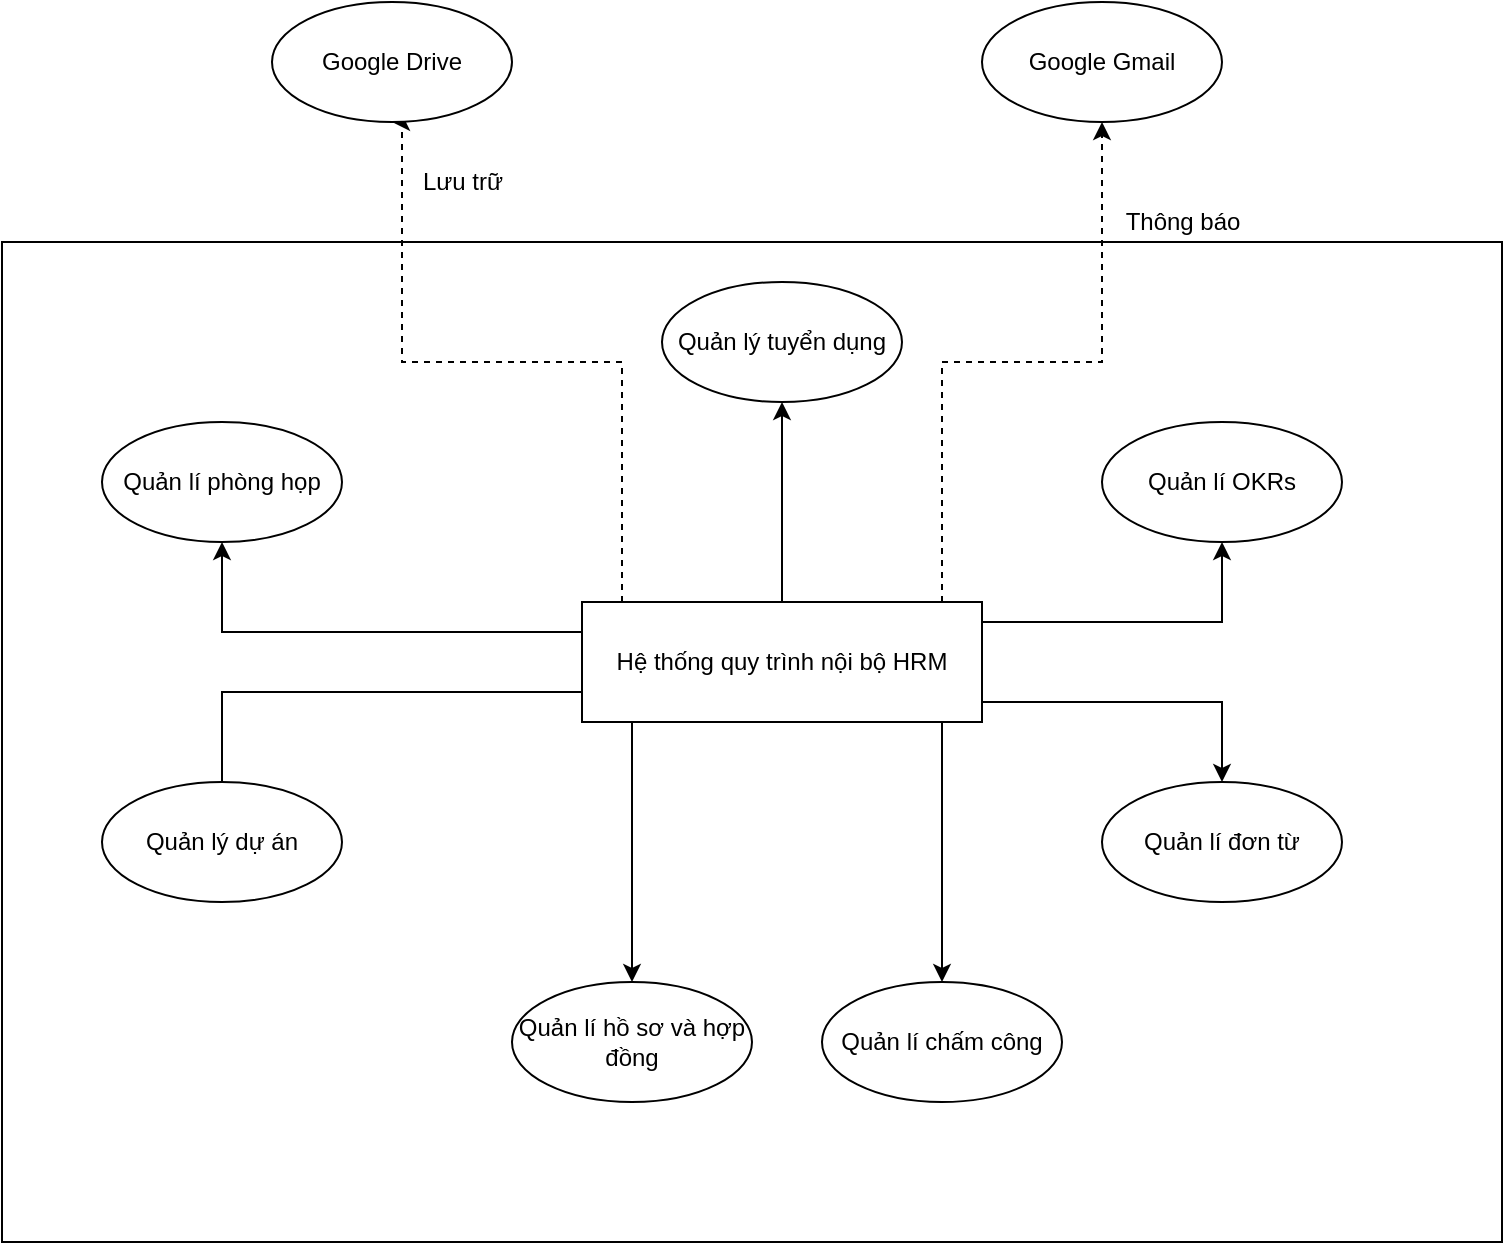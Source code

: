 <mxfile version="14.5.10" type="github">
  <diagram id="05wWOE2xG49F_wsYTMP1" name="Page-1">
    <mxGraphModel dx="1422" dy="794" grid="1" gridSize="10" guides="1" tooltips="1" connect="1" arrows="1" fold="1" page="1" pageScale="1" pageWidth="850" pageHeight="1100" math="0" shadow="0">
      <root>
        <mxCell id="0" />
        <mxCell id="1" parent="0" />
        <mxCell id="yClWvBl9pkC-klE0QE5b-11" value="" style="rounded=0;whiteSpace=wrap;html=1;fillColor=none;" vertex="1" parent="1">
          <mxGeometry x="50" y="210" width="750" height="500" as="geometry" />
        </mxCell>
        <mxCell id="yClWvBl9pkC-klE0QE5b-31" style="edgeStyle=orthogonalEdgeStyle;rounded=0;orthogonalLoop=1;jettySize=auto;html=1;exitX=0.75;exitY=0;exitDx=0;exitDy=0;entryX=0.5;entryY=1;entryDx=0;entryDy=0;dashed=1;" edge="1" parent="1" source="yClWvBl9pkC-klE0QE5b-1" target="yClWvBl9pkC-klE0QE5b-9">
          <mxGeometry relative="1" as="geometry">
            <Array as="points">
              <mxPoint x="520" y="390" />
              <mxPoint x="520" y="270" />
              <mxPoint x="600" y="270" />
            </Array>
          </mxGeometry>
        </mxCell>
        <mxCell id="yClWvBl9pkC-klE0QE5b-33" style="edgeStyle=orthogonalEdgeStyle;rounded=0;orthogonalLoop=1;jettySize=auto;html=1;exitX=0.25;exitY=0;exitDx=0;exitDy=0;entryX=0.5;entryY=1;entryDx=0;entryDy=0;dashed=1;" edge="1" parent="1" source="yClWvBl9pkC-klE0QE5b-1" target="yClWvBl9pkC-klE0QE5b-10">
          <mxGeometry relative="1" as="geometry">
            <Array as="points">
              <mxPoint x="360" y="390" />
              <mxPoint x="360" y="270" />
              <mxPoint x="250" y="270" />
            </Array>
          </mxGeometry>
        </mxCell>
        <mxCell id="yClWvBl9pkC-klE0QE5b-1" value="Hệ thống quy trình nội bộ HRM" style="whiteSpace=wrap;html=1;" vertex="1" parent="1">
          <mxGeometry x="340" y="390" width="200" height="60" as="geometry" />
        </mxCell>
        <mxCell id="yClWvBl9pkC-klE0QE5b-27" style="edgeStyle=orthogonalEdgeStyle;rounded=0;orthogonalLoop=1;jettySize=auto;html=1;exitX=1;exitY=0;exitDx=0;exitDy=0;" edge="1" parent="1" source="yClWvBl9pkC-klE0QE5b-1" target="yClWvBl9pkC-klE0QE5b-2">
          <mxGeometry relative="1" as="geometry">
            <Array as="points">
              <mxPoint x="540" y="400" />
              <mxPoint x="660" y="400" />
            </Array>
          </mxGeometry>
        </mxCell>
        <mxCell id="yClWvBl9pkC-klE0QE5b-2" value="Quản lí OKRs" style="ellipse;whiteSpace=wrap;html=1;" vertex="1" parent="1">
          <mxGeometry x="600" y="300" width="120" height="60" as="geometry" />
        </mxCell>
        <mxCell id="yClWvBl9pkC-klE0QE5b-28" style="edgeStyle=orthogonalEdgeStyle;rounded=0;orthogonalLoop=1;jettySize=auto;html=1;" edge="1" parent="1" source="yClWvBl9pkC-klE0QE5b-1" target="yClWvBl9pkC-klE0QE5b-3">
          <mxGeometry relative="1" as="geometry" />
        </mxCell>
        <mxCell id="yClWvBl9pkC-klE0QE5b-3" value="Quản lý tuyển dụng" style="ellipse;whiteSpace=wrap;html=1;" vertex="1" parent="1">
          <mxGeometry x="380" y="230" width="120" height="60" as="geometry" />
        </mxCell>
        <mxCell id="yClWvBl9pkC-klE0QE5b-25" style="edgeStyle=orthogonalEdgeStyle;rounded=0;orthogonalLoop=1;jettySize=auto;html=1;" edge="1" parent="1" source="yClWvBl9pkC-klE0QE5b-1" target="yClWvBl9pkC-klE0QE5b-5">
          <mxGeometry relative="1" as="geometry">
            <Array as="points">
              <mxPoint x="520" y="480" />
              <mxPoint x="520" y="480" />
            </Array>
          </mxGeometry>
        </mxCell>
        <mxCell id="yClWvBl9pkC-klE0QE5b-5" value="Quản lí chấm công" style="ellipse;whiteSpace=wrap;html=1;" vertex="1" parent="1">
          <mxGeometry x="460" y="580" width="120" height="60" as="geometry" />
        </mxCell>
        <mxCell id="yClWvBl9pkC-klE0QE5b-30" style="edgeStyle=orthogonalEdgeStyle;rounded=0;orthogonalLoop=1;jettySize=auto;html=1;exitX=0;exitY=0.75;exitDx=0;exitDy=0;entryX=1;entryY=0.5;entryDx=0;entryDy=0;" edge="1" parent="1" source="yClWvBl9pkC-klE0QE5b-1" target="yClWvBl9pkC-klE0QE5b-6">
          <mxGeometry relative="1" as="geometry">
            <Array as="points">
              <mxPoint x="160" y="435" />
              <mxPoint x="160" y="510" />
            </Array>
          </mxGeometry>
        </mxCell>
        <mxCell id="yClWvBl9pkC-klE0QE5b-6" value="Quản lý dự án" style="ellipse;whiteSpace=wrap;html=1;" vertex="1" parent="1">
          <mxGeometry x="100" y="480" width="120" height="60" as="geometry" />
        </mxCell>
        <mxCell id="yClWvBl9pkC-klE0QE5b-29" style="edgeStyle=orthogonalEdgeStyle;rounded=0;orthogonalLoop=1;jettySize=auto;html=1;exitX=0;exitY=0.25;exitDx=0;exitDy=0;" edge="1" parent="1" source="yClWvBl9pkC-klE0QE5b-1" target="yClWvBl9pkC-klE0QE5b-7">
          <mxGeometry relative="1" as="geometry" />
        </mxCell>
        <mxCell id="yClWvBl9pkC-klE0QE5b-7" value="Quản lí phòng họp" style="ellipse;whiteSpace=wrap;html=1;" vertex="1" parent="1">
          <mxGeometry x="100" y="300" width="120" height="60" as="geometry" />
        </mxCell>
        <mxCell id="yClWvBl9pkC-klE0QE5b-26" style="edgeStyle=orthogonalEdgeStyle;rounded=0;orthogonalLoop=1;jettySize=auto;html=1;exitX=1;exitY=1;exitDx=0;exitDy=0;" edge="1" parent="1" source="yClWvBl9pkC-klE0QE5b-1" target="yClWvBl9pkC-klE0QE5b-8">
          <mxGeometry relative="1" as="geometry">
            <Array as="points">
              <mxPoint x="540" y="440" />
              <mxPoint x="660" y="440" />
            </Array>
          </mxGeometry>
        </mxCell>
        <mxCell id="yClWvBl9pkC-klE0QE5b-8" value="Quản lí đơn từ" style="ellipse;whiteSpace=wrap;html=1;" vertex="1" parent="1">
          <mxGeometry x="600" y="480" width="120" height="60" as="geometry" />
        </mxCell>
        <mxCell id="yClWvBl9pkC-klE0QE5b-9" value="Google Gmail" style="ellipse;whiteSpace=wrap;html=1;" vertex="1" parent="1">
          <mxGeometry x="540" y="90" width="120" height="60" as="geometry" />
        </mxCell>
        <mxCell id="yClWvBl9pkC-klE0QE5b-10" value="Google Drive" style="ellipse;whiteSpace=wrap;html=1;" vertex="1" parent="1">
          <mxGeometry x="185" y="90" width="120" height="60" as="geometry" />
        </mxCell>
        <mxCell id="yClWvBl9pkC-klE0QE5b-24" style="edgeStyle=orthogonalEdgeStyle;rounded=0;orthogonalLoop=1;jettySize=auto;html=1;exitX=0.25;exitY=1;exitDx=0;exitDy=0;entryX=0.5;entryY=0;entryDx=0;entryDy=0;" edge="1" parent="1" source="yClWvBl9pkC-klE0QE5b-1" target="yClWvBl9pkC-klE0QE5b-15">
          <mxGeometry relative="1" as="geometry">
            <Array as="points">
              <mxPoint x="365" y="450" />
            </Array>
          </mxGeometry>
        </mxCell>
        <mxCell id="yClWvBl9pkC-klE0QE5b-15" value="Quản lí hồ sơ và hợp đồng" style="ellipse;whiteSpace=wrap;html=1;" vertex="1" parent="1">
          <mxGeometry x="305" y="580" width="120" height="60" as="geometry" />
        </mxCell>
        <mxCell id="yClWvBl9pkC-klE0QE5b-32" value="Thông báo" style="text;html=1;align=center;verticalAlign=middle;resizable=0;points=[];autosize=1;strokeColor=none;" vertex="1" parent="1">
          <mxGeometry x="605" y="190" width="70" height="20" as="geometry" />
        </mxCell>
        <mxCell id="yClWvBl9pkC-klE0QE5b-34" value="Lưu trữ" style="text;html=1;align=center;verticalAlign=middle;resizable=0;points=[];autosize=1;strokeColor=none;" vertex="1" parent="1">
          <mxGeometry x="250" y="170" width="60" height="20" as="geometry" />
        </mxCell>
      </root>
    </mxGraphModel>
  </diagram>
</mxfile>
